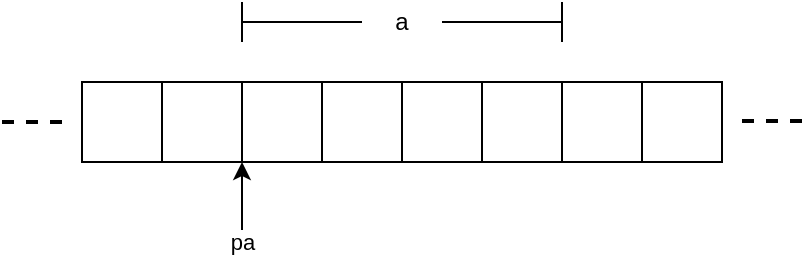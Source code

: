 <mxfile version="20.2.2" type="github">
  <diagram id="d8gJm3nWXg_ljR8pKpvJ" name="第 1 页">
    <mxGraphModel dx="1426" dy="794" grid="1" gridSize="10" guides="1" tooltips="1" connect="1" arrows="1" fold="1" page="1" pageScale="1" pageWidth="827" pageHeight="1169" math="0" shadow="0">
      <root>
        <mxCell id="0" />
        <mxCell id="1" parent="0" />
        <mxCell id="97daGNwcKCJvs4dxIkRt-1" value="" style="whiteSpace=wrap;html=1;aspect=fixed;" vertex="1" parent="1">
          <mxGeometry x="130" y="580" width="40" height="40" as="geometry" />
        </mxCell>
        <mxCell id="97daGNwcKCJvs4dxIkRt-2" value="" style="whiteSpace=wrap;html=1;aspect=fixed;" vertex="1" parent="1">
          <mxGeometry x="170" y="580" width="40" height="40" as="geometry" />
        </mxCell>
        <mxCell id="97daGNwcKCJvs4dxIkRt-3" value="" style="whiteSpace=wrap;html=1;aspect=fixed;" vertex="1" parent="1">
          <mxGeometry x="210" y="580" width="40" height="40" as="geometry" />
        </mxCell>
        <mxCell id="97daGNwcKCJvs4dxIkRt-4" value="" style="whiteSpace=wrap;html=1;aspect=fixed;" vertex="1" parent="1">
          <mxGeometry x="250" y="580" width="40" height="40" as="geometry" />
        </mxCell>
        <mxCell id="97daGNwcKCJvs4dxIkRt-5" value="" style="whiteSpace=wrap;html=1;aspect=fixed;" vertex="1" parent="1">
          <mxGeometry x="290" y="580" width="40" height="40" as="geometry" />
        </mxCell>
        <mxCell id="97daGNwcKCJvs4dxIkRt-6" value="" style="whiteSpace=wrap;html=1;aspect=fixed;" vertex="1" parent="1">
          <mxGeometry x="370" y="580" width="40" height="40" as="geometry" />
        </mxCell>
        <mxCell id="97daGNwcKCJvs4dxIkRt-7" value="" style="whiteSpace=wrap;html=1;aspect=fixed;" vertex="1" parent="1">
          <mxGeometry x="330" y="580" width="40" height="40" as="geometry" />
        </mxCell>
        <mxCell id="97daGNwcKCJvs4dxIkRt-8" value="" style="whiteSpace=wrap;html=1;aspect=fixed;" vertex="1" parent="1">
          <mxGeometry x="410" y="580" width="40" height="40" as="geometry" />
        </mxCell>
        <mxCell id="97daGNwcKCJvs4dxIkRt-9" value="" style="endArrow=none;dashed=1;html=1;rounded=0;strokeWidth=2;" edge="1" parent="1">
          <mxGeometry width="50" height="50" relative="1" as="geometry">
            <mxPoint x="90" y="600" as="sourcePoint" />
            <mxPoint x="120" y="600" as="targetPoint" />
          </mxGeometry>
        </mxCell>
        <mxCell id="97daGNwcKCJvs4dxIkRt-10" value="" style="endArrow=none;dashed=1;html=1;rounded=0;strokeWidth=2;" edge="1" parent="1">
          <mxGeometry width="50" height="50" relative="1" as="geometry">
            <mxPoint x="460" y="599.5" as="sourcePoint" />
            <mxPoint x="490" y="599.5" as="targetPoint" />
          </mxGeometry>
        </mxCell>
        <mxCell id="97daGNwcKCJvs4dxIkRt-11" value="" style="shape=crossbar;whiteSpace=wrap;html=1;rounded=1;" vertex="1" parent="1">
          <mxGeometry x="210" y="540" width="160" height="20" as="geometry" />
        </mxCell>
        <mxCell id="97daGNwcKCJvs4dxIkRt-16" value="a" style="whiteSpace=wrap;html=1;strokeColor=none;" vertex="1" parent="1">
          <mxGeometry x="270" y="540" width="40" height="20" as="geometry" />
        </mxCell>
        <mxCell id="97daGNwcKCJvs4dxIkRt-20" value="" style="endArrow=classic;html=1;rounded=0;strokeWidth=1;" edge="1" parent="1">
          <mxGeometry width="50" height="50" relative="1" as="geometry">
            <mxPoint x="210" y="660" as="sourcePoint" />
            <mxPoint x="210" y="620" as="targetPoint" />
          </mxGeometry>
        </mxCell>
        <mxCell id="97daGNwcKCJvs4dxIkRt-21" value="pa&lt;br&gt;" style="edgeLabel;html=1;align=center;verticalAlign=middle;resizable=0;points=[];" vertex="1" connectable="0" parent="97daGNwcKCJvs4dxIkRt-20">
          <mxGeometry x="-0.5" relative="1" as="geometry">
            <mxPoint y="10" as="offset" />
          </mxGeometry>
        </mxCell>
      </root>
    </mxGraphModel>
  </diagram>
</mxfile>
